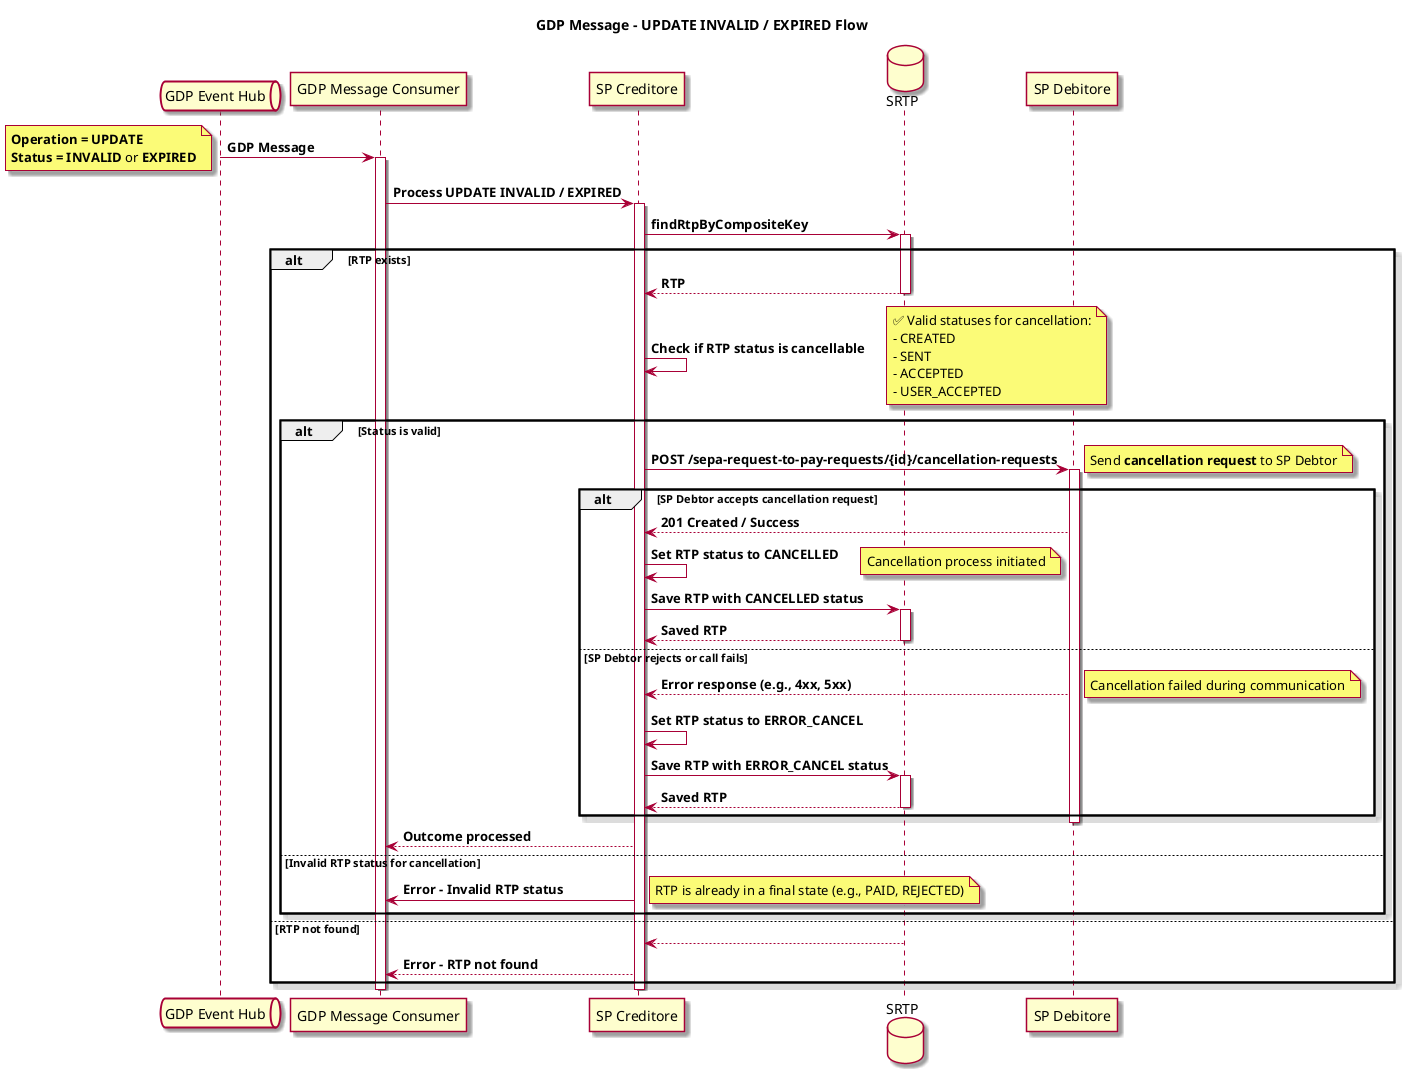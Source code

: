 @startuml
skin rose
title GDP Message - **UPDATE INVALID / EXPIRED** Flow

queue "GDP Event Hub" as Queue
participant "GDP Message Consumer" as Consumer
participant "SP Creditore" as SPC
database "SRTP" as SRTP
participant "SP Debitore" as SPD

Queue -> Consumer: **GDP Message**
note left
  **Operation = UPDATE**
  **Status = INVALID** or **EXPIRED**
end note

activate Consumer
Consumer -> SPC: **Process UPDATE INVALID / EXPIRED**
activate SPC

SPC -> SRTP: **findRtpByCompositeKey**
activate SRTP

alt **RTP exists**
  SRTP --> SPC: **RTP**
  deactivate SRTP

  SPC -> SPC: **Check if RTP status is cancellable**
  note right
    ✅ Valid statuses for cancellation:
    - CREATED
    - SENT
    - ACCEPTED
    - USER_ACCEPTED
  end note

  alt **Status is valid**
    SPC -> SPD: **POST /sepa-request-to-pay-requests/{id}/cancellation-requests**
    note right: Send **cancellation request** to SP Debtor
    activate SPD

    alt **SP Debtor accepts cancellation request**
      SPD --> SPC: **201 Created / Success**

      SPC -> SPC: **Set RTP status to CANCELLED**
      note right: Cancellation process initiated

      SPC -> SRTP: **Save RTP with CANCELLED status**
      activate SRTP
      SRTP --> SPC: **Saved RTP**
      deactivate SRTP

    else **SP Debtor rejects or call fails**
      SPD --> SPC: **Error response (e.g., 4xx, 5xx)**
      note right: Cancellation failed during communication

      SPC -> SPC: **Set RTP status to ERROR_CANCEL**

      SPC -> SRTP: **Save RTP with ERROR_CANCEL status**
      activate SRTP
      SRTP --> SPC: **Saved RTP**
      deactivate SRTP
    end

    deactivate SPD
    SPC --> Consumer: **Outcome processed**

  else **Invalid RTP status for cancellation**
    SPC -> Consumer: **Error – Invalid RTP status**
    note right: RTP is already in a final state (e.g., PAID, REJECTED)
  end

else **RTP not found**
  SRTP --> SPC
  deactivate SRTP
  SPC --> Consumer: **Error – RTP not found**
end

deactivate SPC
deactivate Consumer
@enduml
